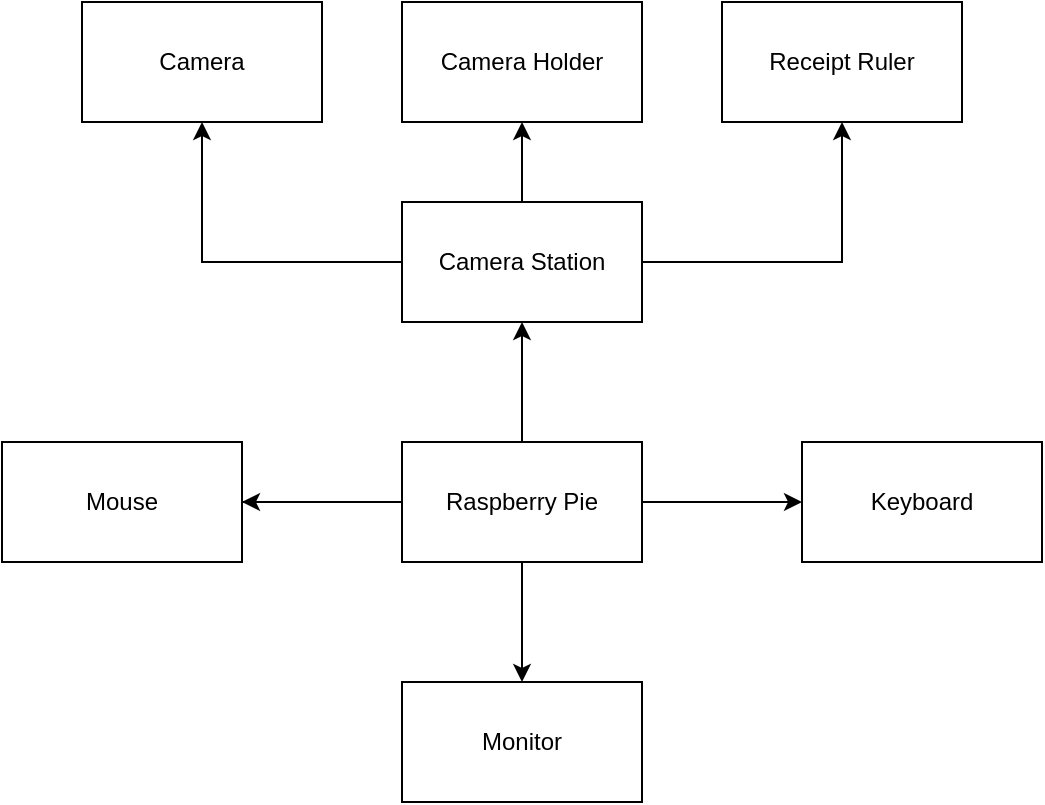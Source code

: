 <mxfile version="20.7.4" type="device"><diagram id="e0WW6KvdoiZunB68K2hl" name="Page-1"><mxGraphModel dx="1232" dy="1138" grid="1" gridSize="10" guides="1" tooltips="1" connect="1" arrows="1" fold="1" page="1" pageScale="1" pageWidth="827" pageHeight="1169" math="0" shadow="0"><root><mxCell id="0"/><mxCell id="1" parent="0"/><mxCell id="kk9tOOdsBjzQI8SyHeZn-15" style="edgeStyle=orthogonalEdgeStyle;rounded=0;orthogonalLoop=1;jettySize=auto;html=1;" edge="1" parent="1" source="kk9tOOdsBjzQI8SyHeZn-1" target="kk9tOOdsBjzQI8SyHeZn-4"><mxGeometry relative="1" as="geometry"/></mxCell><mxCell id="kk9tOOdsBjzQI8SyHeZn-16" style="edgeStyle=orthogonalEdgeStyle;rounded=0;orthogonalLoop=1;jettySize=auto;html=1;" edge="1" parent="1" source="kk9tOOdsBjzQI8SyHeZn-1" target="kk9tOOdsBjzQI8SyHeZn-3"><mxGeometry relative="1" as="geometry"/></mxCell><mxCell id="kk9tOOdsBjzQI8SyHeZn-17" style="edgeStyle=orthogonalEdgeStyle;rounded=0;orthogonalLoop=1;jettySize=auto;html=1;" edge="1" parent="1" source="kk9tOOdsBjzQI8SyHeZn-1" target="kk9tOOdsBjzQI8SyHeZn-5"><mxGeometry relative="1" as="geometry"/></mxCell><mxCell id="kk9tOOdsBjzQI8SyHeZn-1" value="Camera Station" style="rounded=0;whiteSpace=wrap;html=1;" vertex="1" parent="1"><mxGeometry x="320" y="320" width="120" height="60" as="geometry"/></mxCell><mxCell id="kk9tOOdsBjzQI8SyHeZn-10" style="edgeStyle=orthogonalEdgeStyle;rounded=0;orthogonalLoop=1;jettySize=auto;html=1;entryX=1;entryY=0.5;entryDx=0;entryDy=0;" edge="1" parent="1" source="kk9tOOdsBjzQI8SyHeZn-2" target="kk9tOOdsBjzQI8SyHeZn-8"><mxGeometry relative="1" as="geometry"/></mxCell><mxCell id="kk9tOOdsBjzQI8SyHeZn-11" style="edgeStyle=orthogonalEdgeStyle;rounded=0;orthogonalLoop=1;jettySize=auto;html=1;startArrow=none;" edge="1" parent="1" source="kk9tOOdsBjzQI8SyHeZn-8" target="kk9tOOdsBjzQI8SyHeZn-6"><mxGeometry relative="1" as="geometry"/></mxCell><mxCell id="kk9tOOdsBjzQI8SyHeZn-12" style="edgeStyle=orthogonalEdgeStyle;rounded=0;orthogonalLoop=1;jettySize=auto;html=1;" edge="1" parent="1" source="kk9tOOdsBjzQI8SyHeZn-2" target="kk9tOOdsBjzQI8SyHeZn-7"><mxGeometry relative="1" as="geometry"/></mxCell><mxCell id="kk9tOOdsBjzQI8SyHeZn-14" style="edgeStyle=orthogonalEdgeStyle;rounded=0;orthogonalLoop=1;jettySize=auto;html=1;" edge="1" parent="1" source="kk9tOOdsBjzQI8SyHeZn-2" target="kk9tOOdsBjzQI8SyHeZn-1"><mxGeometry relative="1" as="geometry"/></mxCell><mxCell id="kk9tOOdsBjzQI8SyHeZn-2" value="Raspberry Pie" style="rounded=0;whiteSpace=wrap;html=1;" vertex="1" parent="1"><mxGeometry x="320" y="440" width="120" height="60" as="geometry"/></mxCell><mxCell id="kk9tOOdsBjzQI8SyHeZn-3" value="Camera Holder" style="rounded=0;whiteSpace=wrap;html=1;" vertex="1" parent="1"><mxGeometry x="320" y="220" width="120" height="60" as="geometry"/></mxCell><mxCell id="kk9tOOdsBjzQI8SyHeZn-4" value="Camera" style="rounded=0;whiteSpace=wrap;html=1;" vertex="1" parent="1"><mxGeometry x="160" y="220" width="120" height="60" as="geometry"/></mxCell><mxCell id="kk9tOOdsBjzQI8SyHeZn-5" value="Receipt Ruler" style="rounded=0;whiteSpace=wrap;html=1;" vertex="1" parent="1"><mxGeometry x="480" y="220" width="120" height="60" as="geometry"/></mxCell><mxCell id="kk9tOOdsBjzQI8SyHeZn-6" value="Monitor" style="rounded=0;whiteSpace=wrap;html=1;" vertex="1" parent="1"><mxGeometry x="320" y="560" width="120" height="60" as="geometry"/></mxCell><mxCell id="kk9tOOdsBjzQI8SyHeZn-7" value="Keyboard&lt;span style=&quot;color: rgba(0, 0, 0, 0); font-family: monospace; font-size: 0px; text-align: start;&quot;&gt;%3CmxGraphModel%3E%3Croot%3E%3CmxCell%20id%3D%220%22%2F%3E%3CmxCell%20id%3D%221%22%20parent%3D%220%22%2F%3E%3CmxCell%20id%3D%222%22%20value%3D%22Camera%20Station%22%20style%3D%22rounded%3D0%3BwhiteSpace%3Dwrap%3Bhtml%3D1%3B%22%20vertex%3D%221%22%20parent%3D%221%22%3E%3CmxGeometry%20x%3D%22310%22%20y%3D%22340%22%20width%3D%22120%22%20height%3D%2260%22%20as%3D%22geometry%22%2F%3E%3C%2FmxCell%3E%3C%2Froot%3E%3C%2FmxGraphModel%3E&lt;/span&gt;" style="rounded=0;whiteSpace=wrap;html=1;" vertex="1" parent="1"><mxGeometry x="520" y="440" width="120" height="60" as="geometry"/></mxCell><mxCell id="kk9tOOdsBjzQI8SyHeZn-8" value="Mouse" style="rounded=0;whiteSpace=wrap;html=1;" vertex="1" parent="1"><mxGeometry x="120" y="440" width="120" height="60" as="geometry"/></mxCell><mxCell id="kk9tOOdsBjzQI8SyHeZn-18" value="" style="edgeStyle=orthogonalEdgeStyle;rounded=0;orthogonalLoop=1;jettySize=auto;html=1;endArrow=none;" edge="1" parent="1" source="kk9tOOdsBjzQI8SyHeZn-2" target="kk9tOOdsBjzQI8SyHeZn-8"><mxGeometry relative="1" as="geometry"><mxPoint x="320" y="470" as="sourcePoint"/><mxPoint x="200" y="585" as="targetPoint"/></mxGeometry></mxCell></root></mxGraphModel></diagram></mxfile>
